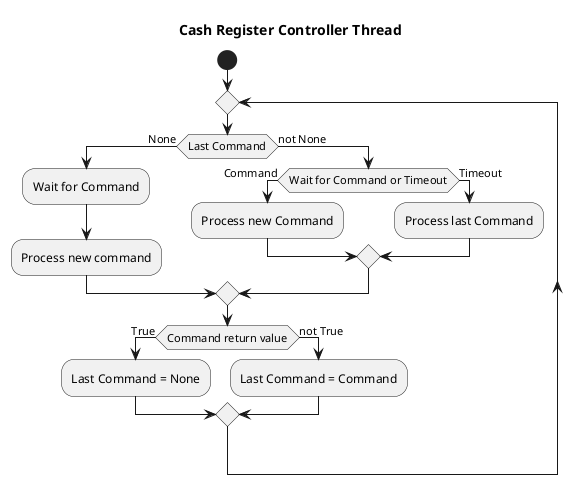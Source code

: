 @startuml
skinparam linetype ortho
title: Cash Register Controller Thread
start
repeat
if (Last Command) then (None)
    :Wait for Command;
    :Process new command;
else (not None)
    if (Wait for Command or Timeout) then (Command)
        :Process new Command;
    else (Timeout)
        :Process last Command;
    endif
endif
if (Command return value) then (True)
    :Last Command = None;
else (not True)
    :Last Command = Command;
endif
@enduml